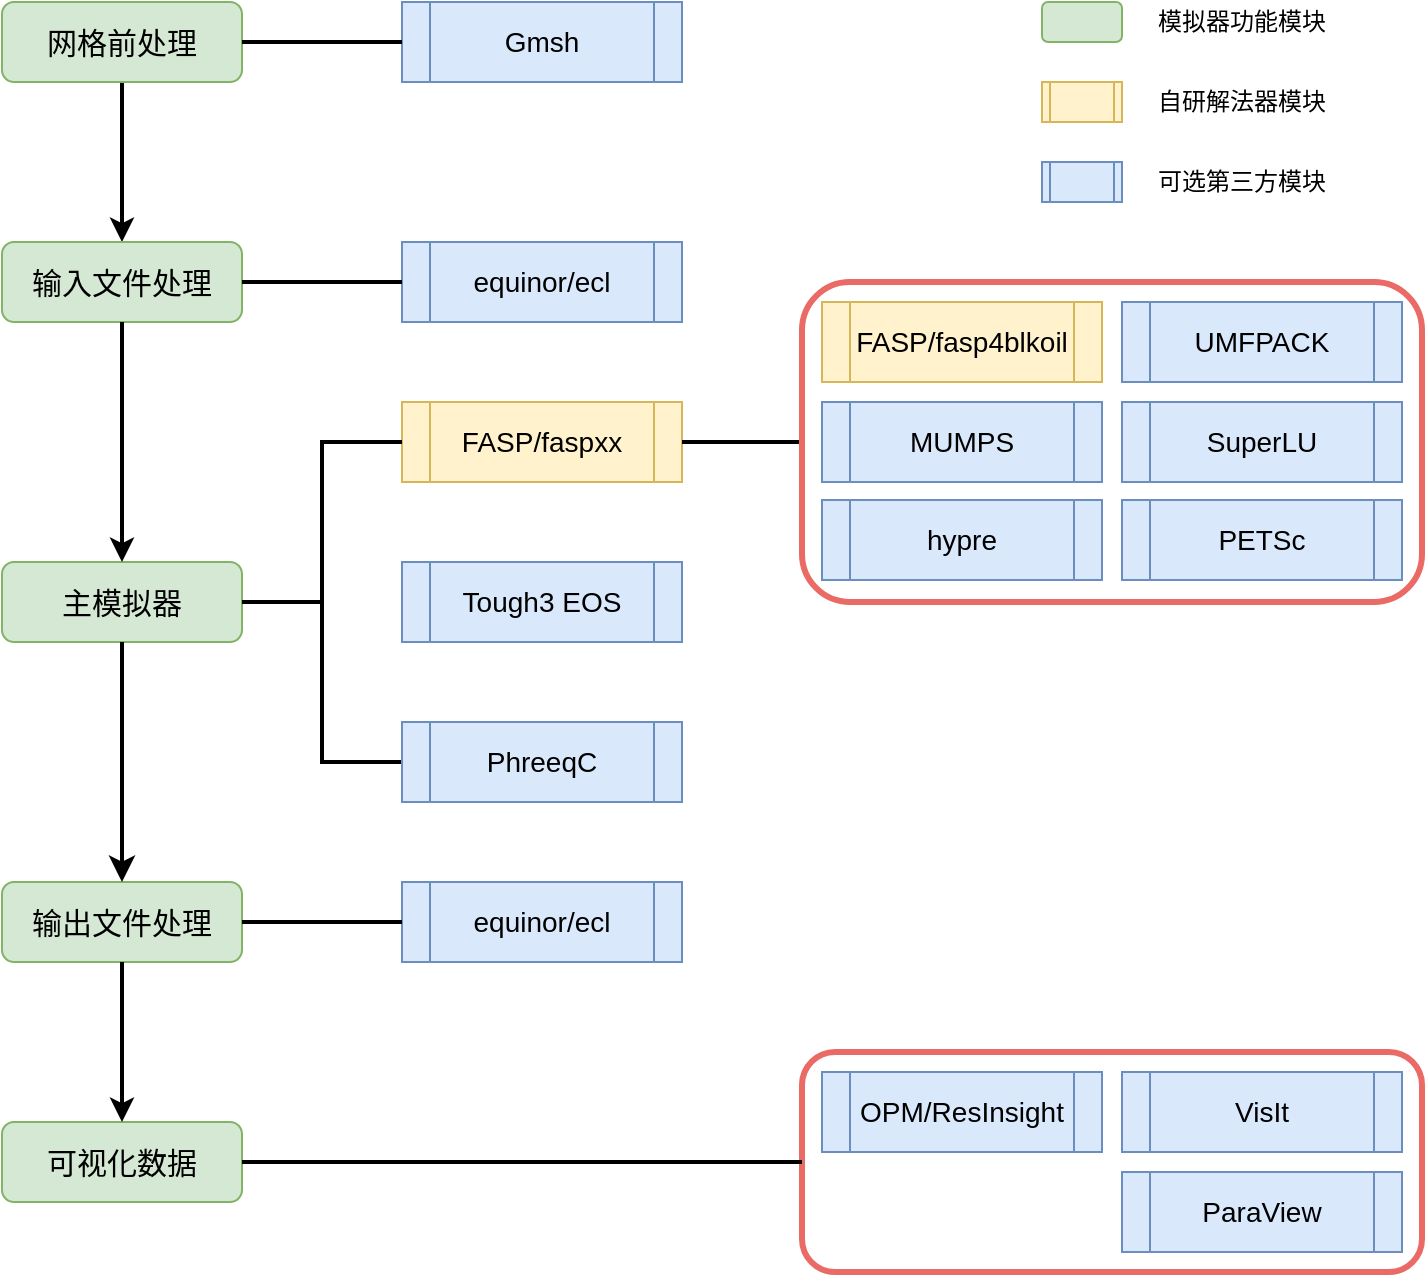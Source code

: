 <mxfile version="14.9.6" type="device"><diagram id="RiURm3FzZ9hBJy_DIcQj" name="Page-1"><mxGraphModel dx="1106" dy="883" grid="1" gridSize="10" guides="1" tooltips="1" connect="1" arrows="1" fold="1" page="1" pageScale="1" pageWidth="850" pageHeight="1100" math="0" shadow="0"><root><mxCell id="0"/><mxCell id="1" parent="0"/><mxCell id="_nKRPpwMzzwO6JQJpE9Z-1" value="&lt;font style=&quot;font-size: 15px&quot;&gt;主模拟器&lt;/font&gt;" style="rounded=1;whiteSpace=wrap;html=1;fillColor=#d5e8d4;strokeColor=#82b366;" parent="1" vertex="1"><mxGeometry x="40" y="320" width="120" height="40" as="geometry"/></mxCell><mxCell id="_nKRPpwMzzwO6JQJpE9Z-4" value="" style="edgeStyle=orthogonalEdgeStyle;rounded=0;orthogonalLoop=1;jettySize=auto;html=1;entryX=0.5;entryY=0;entryDx=0;entryDy=0;strokeWidth=2;" parent="1" source="_nKRPpwMzzwO6JQJpE9Z-2" target="_nKRPpwMzzwO6JQJpE9Z-5" edge="1"><mxGeometry relative="1" as="geometry"><mxPoint x="100" y="120" as="targetPoint"/></mxGeometry></mxCell><mxCell id="_nKRPpwMzzwO6JQJpE9Z-2" value="&lt;span style=&quot;font-size: 15px&quot;&gt;网格前处理&lt;/span&gt;" style="rounded=1;whiteSpace=wrap;html=1;fillColor=#d5e8d4;strokeColor=#82b366;" parent="1" vertex="1"><mxGeometry x="40" y="40" width="120" height="40" as="geometry"/></mxCell><mxCell id="_nKRPpwMzzwO6JQJpE9Z-5" value="&lt;span style=&quot;font-size: 15px&quot;&gt;输入文件处理&lt;/span&gt;" style="rounded=1;whiteSpace=wrap;html=1;fillColor=#d5e8d4;strokeColor=#82b366;" parent="1" vertex="1"><mxGeometry x="40" y="160" width="120" height="40" as="geometry"/></mxCell><mxCell id="_nKRPpwMzzwO6JQJpE9Z-6" value="" style="endArrow=classic;html=1;exitX=0.5;exitY=1;exitDx=0;exitDy=0;entryX=0.5;entryY=0;entryDx=0;entryDy=0;strokeWidth=2;" parent="1" source="_nKRPpwMzzwO6JQJpE9Z-5" target="_nKRPpwMzzwO6JQJpE9Z-1" edge="1"><mxGeometry width="50" height="50" relative="1" as="geometry"><mxPoint x="10" y="470" as="sourcePoint"/><mxPoint x="60" y="420" as="targetPoint"/></mxGeometry></mxCell><mxCell id="_nKRPpwMzzwO6JQJpE9Z-7" value="&lt;font style=&quot;font-size: 15px&quot;&gt;输出文件处理&lt;/font&gt;" style="rounded=1;whiteSpace=wrap;html=1;fillColor=#d5e8d4;strokeColor=#82b366;" parent="1" vertex="1"><mxGeometry x="40" y="480" width="120" height="40" as="geometry"/></mxCell><mxCell id="_nKRPpwMzzwO6JQJpE9Z-8" value="&lt;span style=&quot;font-size: 15px&quot;&gt;可视化数据&lt;/span&gt;" style="rounded=1;whiteSpace=wrap;html=1;fillColor=#d5e8d4;strokeColor=#82b366;" parent="1" vertex="1"><mxGeometry x="40" y="600" width="120" height="40" as="geometry"/></mxCell><mxCell id="_nKRPpwMzzwO6JQJpE9Z-9" value="" style="endArrow=classic;html=1;exitX=0.5;exitY=1;exitDx=0;exitDy=0;entryX=0.5;entryY=0;entryDx=0;entryDy=0;endSize=7;strokeWidth=2;" parent="1" source="_nKRPpwMzzwO6JQJpE9Z-1" target="_nKRPpwMzzwO6JQJpE9Z-7" edge="1"><mxGeometry width="50" height="50" relative="1" as="geometry"><mxPoint x="110" y="170" as="sourcePoint"/><mxPoint x="110" y="210" as="targetPoint"/></mxGeometry></mxCell><mxCell id="_nKRPpwMzzwO6JQJpE9Z-10" value="" style="endArrow=classic;html=1;exitX=0.5;exitY=1;exitDx=0;exitDy=0;entryX=0.5;entryY=0;entryDx=0;entryDy=0;strokeWidth=2;" parent="1" source="_nKRPpwMzzwO6JQJpE9Z-7" target="_nKRPpwMzzwO6JQJpE9Z-8" edge="1"><mxGeometry width="50" height="50" relative="1" as="geometry"><mxPoint x="120" y="340" as="sourcePoint"/><mxPoint x="120" y="380" as="targetPoint"/></mxGeometry></mxCell><mxCell id="_nKRPpwMzzwO6JQJpE9Z-11" value="&lt;font style=&quot;font-size: 14px&quot;&gt;equinor/ecl&lt;/font&gt;" style="shape=process;whiteSpace=wrap;html=1;backgroundOutline=1;fillColor=#dae8fc;strokeColor=#6c8ebf;" parent="1" vertex="1"><mxGeometry x="240" y="160" width="140" height="40" as="geometry"/></mxCell><mxCell id="_nKRPpwMzzwO6JQJpE9Z-12" value="&lt;font style=&quot;font-size: 14px&quot;&gt;Gmsh&lt;/font&gt;" style="shape=process;whiteSpace=wrap;html=1;backgroundOutline=1;fillColor=#dae8fc;strokeColor=#6c8ebf;" parent="1" vertex="1"><mxGeometry x="240" y="40" width="140" height="40" as="geometry"/></mxCell><mxCell id="_nKRPpwMzzwO6JQJpE9Z-13" value="&lt;font style=&quot;font-size: 14px&quot;&gt;equinor/ecl&lt;/font&gt;" style="shape=process;whiteSpace=wrap;html=1;backgroundOutline=1;fillColor=#dae8fc;strokeColor=#6c8ebf;" parent="1" vertex="1"><mxGeometry x="240" y="480" width="140" height="40" as="geometry"/></mxCell><mxCell id="_nKRPpwMzzwO6JQJpE9Z-14" value="&lt;font style=&quot;font-size: 14px&quot;&gt;FASP/faspxx&lt;/font&gt;" style="shape=process;whiteSpace=wrap;html=1;backgroundOutline=1;fillColor=#fff2cc;strokeColor=#d6b656;" parent="1" vertex="1"><mxGeometry x="240" y="240" width="140" height="40" as="geometry"/></mxCell><mxCell id="_nKRPpwMzzwO6JQJpE9Z-15" value="&lt;font style=&quot;font-size: 14px&quot;&gt;OPM/ResInsight&lt;/font&gt;" style="shape=process;whiteSpace=wrap;html=1;backgroundOutline=1;fillColor=#dae8fc;strokeColor=#6c8ebf;" parent="1" vertex="1"><mxGeometry x="450" y="575" width="140" height="40" as="geometry"/></mxCell><mxCell id="_nKRPpwMzzwO6JQJpE9Z-16" value="&lt;font style=&quot;font-size: 14px&quot;&gt;MUMPS&lt;/font&gt;" style="shape=process;whiteSpace=wrap;html=1;backgroundOutline=1;fillColor=#dae8fc;strokeColor=#6c8ebf;" parent="1" vertex="1"><mxGeometry x="450" y="240" width="140" height="40" as="geometry"/></mxCell><mxCell id="_nKRPpwMzzwO6JQJpE9Z-17" value="&lt;font style=&quot;font-size: 14px&quot;&gt;UMFPACK&lt;/font&gt;" style="shape=process;whiteSpace=wrap;html=1;backgroundOutline=1;fillColor=#dae8fc;strokeColor=#6c8ebf;" parent="1" vertex="1"><mxGeometry x="600" y="190" width="140" height="40" as="geometry"/></mxCell><mxCell id="_nKRPpwMzzwO6JQJpE9Z-18" value="&lt;font style=&quot;font-size: 14px&quot;&gt;FASP/fasp4blkoil&lt;/font&gt;" style="shape=process;whiteSpace=wrap;html=1;backgroundOutline=1;fillColor=#fff2cc;strokeColor=#d6b656;" parent="1" vertex="1"><mxGeometry x="450" y="190" width="140" height="40" as="geometry"/></mxCell><mxCell id="_nKRPpwMzzwO6JQJpE9Z-19" value="&lt;font style=&quot;font-size: 14px&quot;&gt;SuperLU&lt;/font&gt;" style="shape=process;whiteSpace=wrap;html=1;backgroundOutline=1;fillColor=#dae8fc;strokeColor=#6c8ebf;" parent="1" vertex="1"><mxGeometry x="600" y="240" width="140" height="40" as="geometry"/></mxCell><mxCell id="_nKRPpwMzzwO6JQJpE9Z-20" value="&lt;font style=&quot;font-size: 14px&quot;&gt;Tough3 EOS&lt;/font&gt;" style="shape=process;whiteSpace=wrap;html=1;backgroundOutline=1;fillColor=#dae8fc;strokeColor=#6c8ebf;" parent="1" vertex="1"><mxGeometry x="240" y="320" width="140" height="40" as="geometry"/></mxCell><mxCell id="_nKRPpwMzzwO6JQJpE9Z-21" value="" style="endArrow=none;html=1;strokeWidth=2;exitX=1;exitY=0.5;exitDx=0;exitDy=0;entryX=0;entryY=0.5;entryDx=0;entryDy=0;" parent="1" source="_nKRPpwMzzwO6JQJpE9Z-2" target="_nKRPpwMzzwO6JQJpE9Z-12" edge="1"><mxGeometry width="50" height="50" relative="1" as="geometry"><mxPoint x="250" y="470" as="sourcePoint"/><mxPoint x="300" y="420" as="targetPoint"/></mxGeometry></mxCell><mxCell id="_nKRPpwMzzwO6JQJpE9Z-22" value="&lt;font style=&quot;font-size: 14px&quot;&gt;VisIt&lt;/font&gt;" style="shape=process;whiteSpace=wrap;html=1;backgroundOutline=1;fillColor=#dae8fc;strokeColor=#6c8ebf;" parent="1" vertex="1"><mxGeometry x="600" y="575" width="140" height="40" as="geometry"/></mxCell><mxCell id="_nKRPpwMzzwO6JQJpE9Z-23" value="&lt;font style=&quot;font-size: 14px&quot;&gt;ParaView&lt;/font&gt;" style="shape=process;whiteSpace=wrap;html=1;backgroundOutline=1;fillColor=#dae8fc;strokeColor=#6c8ebf;" parent="1" vertex="1"><mxGeometry x="600" y="625" width="140" height="40" as="geometry"/></mxCell><mxCell id="_nKRPpwMzzwO6JQJpE9Z-24" value="" style="endArrow=none;html=1;strokeWidth=2;exitX=1;exitY=0.5;exitDx=0;exitDy=0;entryX=0;entryY=0.5;entryDx=0;entryDy=0;" parent="1" source="_nKRPpwMzzwO6JQJpE9Z-5" target="_nKRPpwMzzwO6JQJpE9Z-11" edge="1"><mxGeometry width="50" height="50" relative="1" as="geometry"><mxPoint x="170" y="90" as="sourcePoint"/><mxPoint x="230" y="90" as="targetPoint"/></mxGeometry></mxCell><mxCell id="_nKRPpwMzzwO6JQJpE9Z-25" value="" style="endArrow=none;html=1;strokeWidth=2;exitX=1;exitY=0.5;exitDx=0;exitDy=0;entryX=0;entryY=0.5;entryDx=0;entryDy=0;rounded=0;" parent="1" source="_nKRPpwMzzwO6JQJpE9Z-1" target="_nKRPpwMzzwO6JQJpE9Z-14" edge="1"><mxGeometry width="50" height="50" relative="1" as="geometry"><mxPoint x="170" y="170" as="sourcePoint"/><mxPoint x="230" y="170" as="targetPoint"/><Array as="points"><mxPoint x="200" y="340"/><mxPoint x="200" y="260"/></Array></mxGeometry></mxCell><mxCell id="_nKRPpwMzzwO6JQJpE9Z-26" value="" style="endArrow=none;html=1;strokeWidth=2;exitX=1;exitY=0.5;exitDx=0;exitDy=0;entryX=0;entryY=0.5;entryDx=0;entryDy=0;rounded=0;" parent="1" source="_nKRPpwMzzwO6JQJpE9Z-1" target="QS9Efxg2s1jIJgv-wg0H-3" edge="1"><mxGeometry width="50" height="50" relative="1" as="geometry"><mxPoint x="180" y="180" as="sourcePoint"/><mxPoint x="240" y="180" as="targetPoint"/><Array as="points"><mxPoint x="200" y="340"/><mxPoint x="200" y="420"/></Array></mxGeometry></mxCell><mxCell id="_nKRPpwMzzwO6JQJpE9Z-27" value="" style="endArrow=none;html=1;strokeWidth=2;exitX=1;exitY=0.5;exitDx=0;exitDy=0;" parent="1" source="_nKRPpwMzzwO6JQJpE9Z-14" target="_nKRPpwMzzwO6JQJpE9Z-28" edge="1"><mxGeometry width="50" height="50" relative="1" as="geometry"><mxPoint x="190" y="170" as="sourcePoint"/><mxPoint x="400" y="260" as="targetPoint"/></mxGeometry></mxCell><mxCell id="_nKRPpwMzzwO6JQJpE9Z-28" value="" style="rounded=1;whiteSpace=wrap;html=1;fillColor=none;strokeColor=#EA6B66;strokeWidth=3;" parent="1" vertex="1"><mxGeometry x="440" y="180" width="310" height="160" as="geometry"/></mxCell><mxCell id="_nKRPpwMzzwO6JQJpE9Z-29" value="" style="rounded=1;whiteSpace=wrap;html=1;fillColor=none;strokeColor=#EA6B66;strokeWidth=3;" parent="1" vertex="1"><mxGeometry x="440" y="565" width="310" height="110" as="geometry"/></mxCell><mxCell id="_nKRPpwMzzwO6JQJpE9Z-30" value="" style="endArrow=none;html=1;strokeWidth=2;exitX=1;exitY=0.5;exitDx=0;exitDy=0;entryX=0;entryY=0.5;entryDx=0;entryDy=0;" parent="1" source="_nKRPpwMzzwO6JQJpE9Z-7" target="_nKRPpwMzzwO6JQJpE9Z-13" edge="1"><mxGeometry width="50" height="50" relative="1" as="geometry"><mxPoint x="280" y="530" as="sourcePoint"/><mxPoint x="330" y="480" as="targetPoint"/></mxGeometry></mxCell><mxCell id="_nKRPpwMzzwO6JQJpE9Z-32" value="" style="endArrow=none;html=1;strokeWidth=2;exitX=1;exitY=0.5;exitDx=0;exitDy=0;entryX=0;entryY=0.5;entryDx=0;entryDy=0;" parent="1" source="_nKRPpwMzzwO6JQJpE9Z-8" target="_nKRPpwMzzwO6JQJpE9Z-29" edge="1"><mxGeometry width="50" height="50" relative="1" as="geometry"><mxPoint x="170" y="530" as="sourcePoint"/><mxPoint x="230" y="530" as="targetPoint"/></mxGeometry></mxCell><mxCell id="QS9Efxg2s1jIJgv-wg0H-1" value="&lt;font style=&quot;font-size: 14px&quot;&gt;hypre&lt;/font&gt;" style="shape=process;whiteSpace=wrap;html=1;backgroundOutline=1;fillColor=#dae8fc;strokeColor=#6c8ebf;" vertex="1" parent="1"><mxGeometry x="450" y="289" width="140" height="40" as="geometry"/></mxCell><mxCell id="QS9Efxg2s1jIJgv-wg0H-2" value="&lt;font style=&quot;font-size: 14px&quot;&gt;PETSc&lt;/font&gt;" style="shape=process;whiteSpace=wrap;html=1;backgroundOutline=1;fillColor=#dae8fc;strokeColor=#6c8ebf;" vertex="1" parent="1"><mxGeometry x="600" y="289" width="140" height="40" as="geometry"/></mxCell><mxCell id="QS9Efxg2s1jIJgv-wg0H-3" value="&lt;span style=&quot;color: rgb(0 , 0 , 0) ; font-family: &amp;#34;helvetica&amp;#34; ; font-size: 14px ; font-style: normal ; font-weight: 400 ; letter-spacing: normal ; text-align: center ; text-indent: 0px ; text-transform: none ; word-spacing: 0px ; display: inline ; float: none&quot;&gt;PhreeqC&lt;/span&gt;" style="shape=process;whiteSpace=wrap;html=1;backgroundOutline=1;fillColor=#dae8fc;strokeColor=#6c8ebf;" vertex="1" parent="1"><mxGeometry x="240" y="400" width="140" height="40" as="geometry"/></mxCell><mxCell id="QS9Efxg2s1jIJgv-wg0H-4" value="" style="rounded=1;whiteSpace=wrap;html=1;fillColor=#d5e8d4;strokeColor=#82b366;" vertex="1" parent="1"><mxGeometry x="560" y="40" width="40" height="20" as="geometry"/></mxCell><mxCell id="QS9Efxg2s1jIJgv-wg0H-5" value="" style="shape=process;whiteSpace=wrap;html=1;backgroundOutline=1;fillColor=#fff2cc;strokeColor=#d6b656;" vertex="1" parent="1"><mxGeometry x="560" y="80" width="40" height="20" as="geometry"/></mxCell><mxCell id="QS9Efxg2s1jIJgv-wg0H-6" value="" style="shape=process;whiteSpace=wrap;html=1;backgroundOutline=1;fillColor=#dae8fc;strokeColor=#6c8ebf;" vertex="1" parent="1"><mxGeometry x="560" y="120" width="40" height="20" as="geometry"/></mxCell><mxCell id="QS9Efxg2s1jIJgv-wg0H-7" value="模拟器功能模块" style="text;html=1;strokeColor=none;fillColor=none;align=center;verticalAlign=middle;whiteSpace=wrap;rounded=0;" vertex="1" parent="1"><mxGeometry x="600" y="40" width="120" height="20" as="geometry"/></mxCell><mxCell id="QS9Efxg2s1jIJgv-wg0H-8" value="自研解法器模块" style="text;html=1;strokeColor=none;fillColor=none;align=center;verticalAlign=middle;whiteSpace=wrap;rounded=0;" vertex="1" parent="1"><mxGeometry x="600" y="80" width="120" height="20" as="geometry"/></mxCell><mxCell id="QS9Efxg2s1jIJgv-wg0H-9" value="可选第三方模块" style="text;html=1;strokeColor=none;fillColor=none;align=center;verticalAlign=middle;whiteSpace=wrap;rounded=0;" vertex="1" parent="1"><mxGeometry x="600" y="120" width="120" height="20" as="geometry"/></mxCell></root></mxGraphModel></diagram></mxfile>